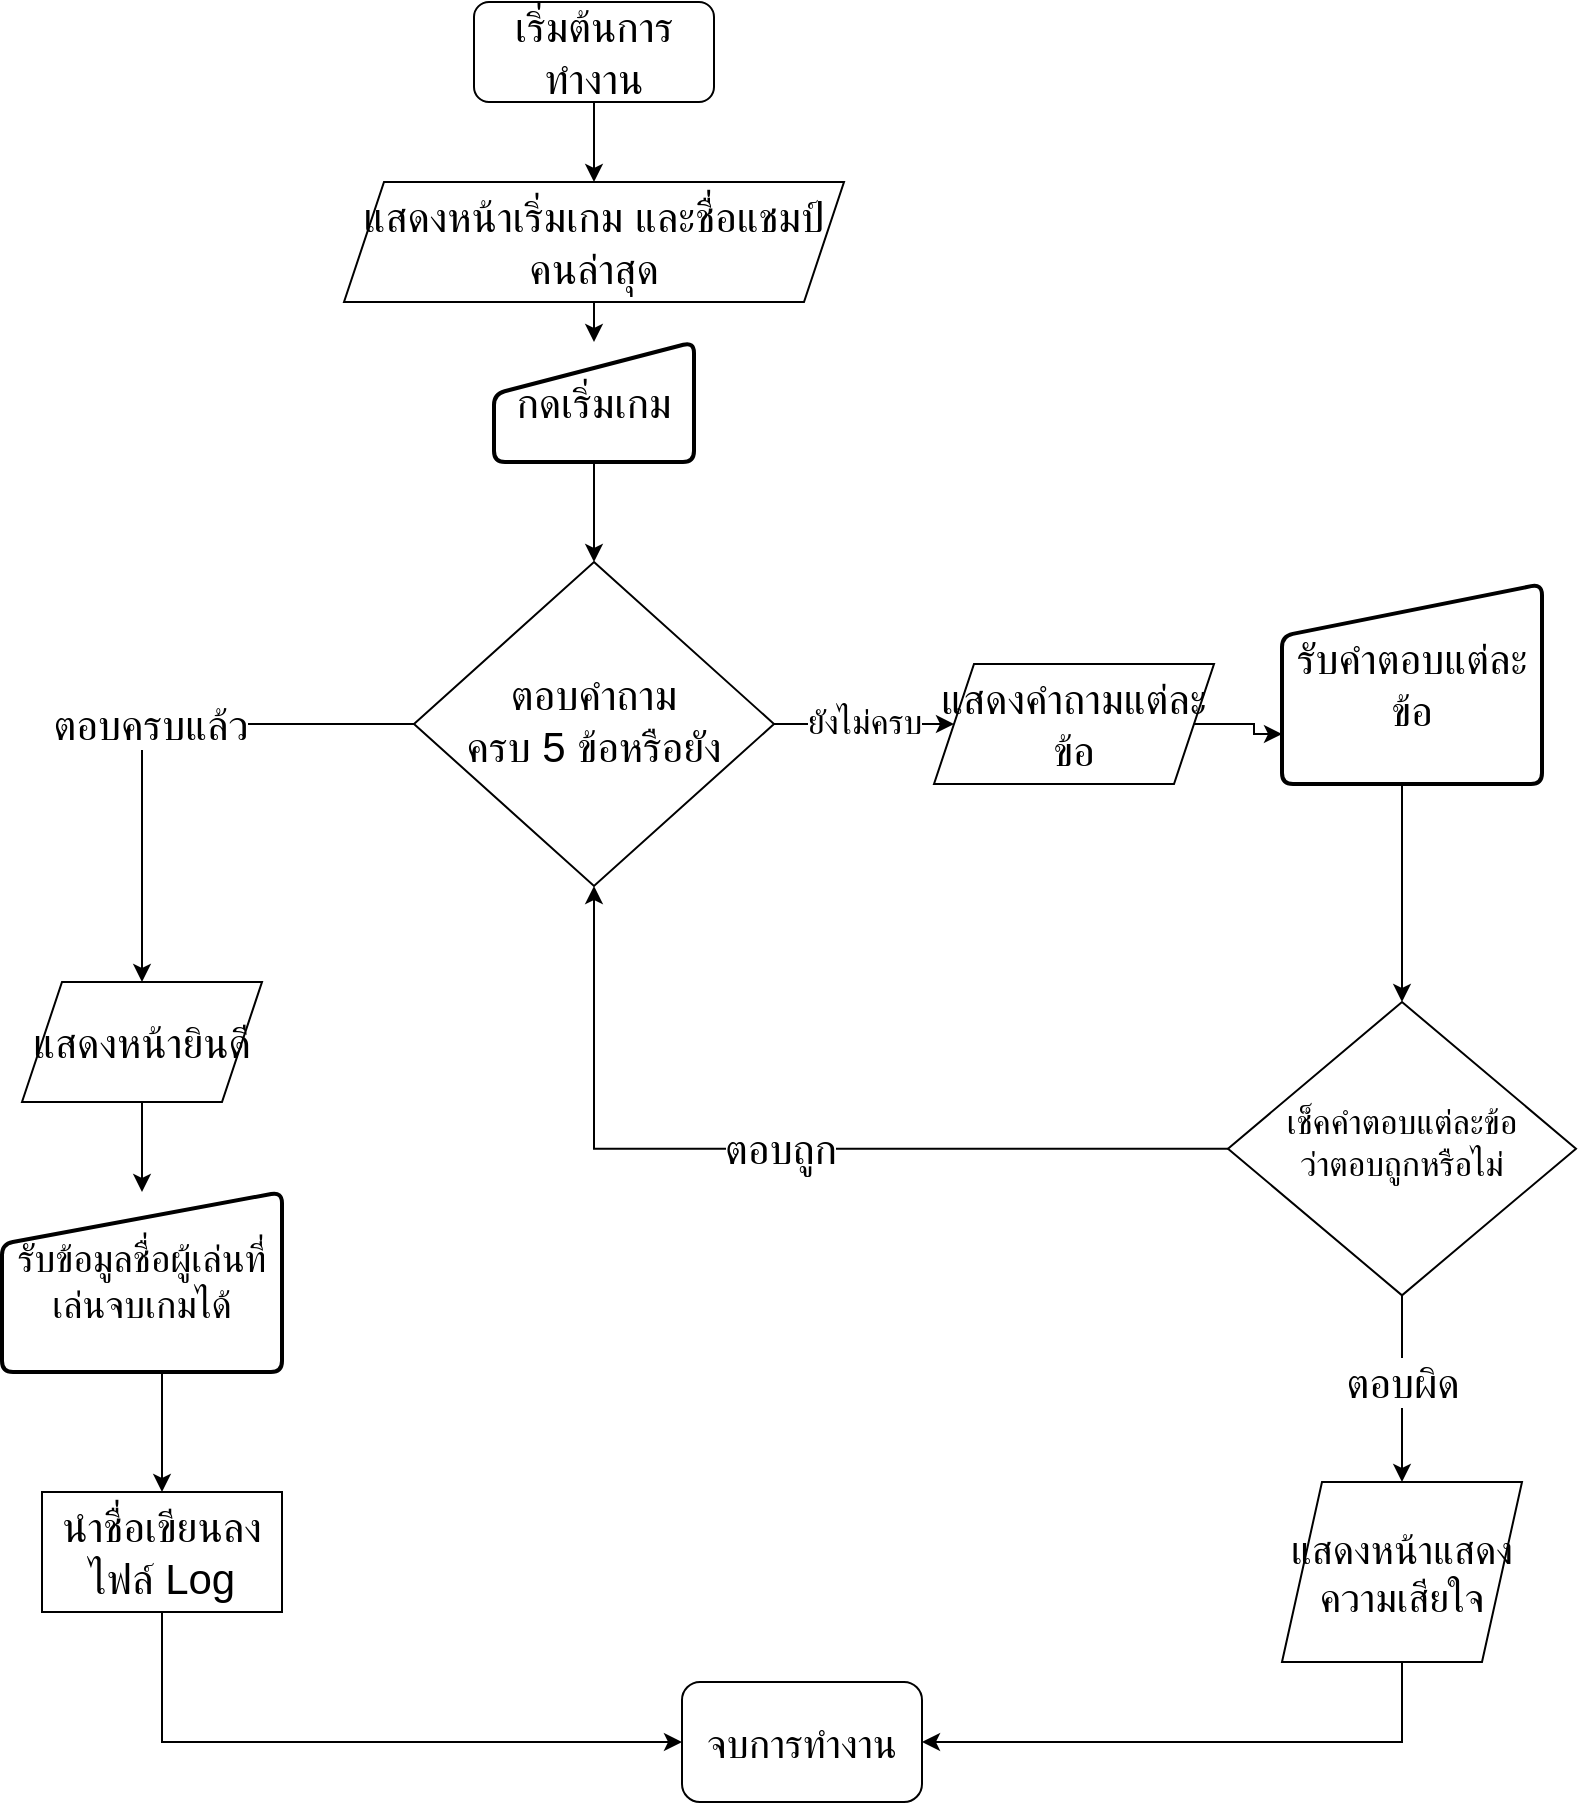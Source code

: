 <mxfile version="17.4.0" type="onedrive"><diagram id="C5RBs43oDa-KdzZeNtuy" name="Page-1"><mxGraphModel grid="1" page="1" gridSize="10" guides="1" tooltips="1" connect="1" arrows="1" fold="1" pageScale="1" pageWidth="827" pageHeight="1169" math="0" shadow="0"><root><mxCell id="WIyWlLk6GJQsqaUBKTNV-0"/><mxCell id="WIyWlLk6GJQsqaUBKTNV-1" parent="WIyWlLk6GJQsqaUBKTNV-0"/><mxCell id="pV484TYNCVCzkqWQyxv5-1" value="" style="edgeStyle=orthogonalEdgeStyle;rounded=0;orthogonalLoop=1;jettySize=auto;html=1;entryX=0.5;entryY=0;entryDx=0;entryDy=0;" edge="1" parent="WIyWlLk6GJQsqaUBKTNV-1" source="WIyWlLk6GJQsqaUBKTNV-3" target="pV484TYNCVCzkqWQyxv5-3"><mxGeometry relative="1" as="geometry"><mxPoint x="350" y="120" as="targetPoint"/></mxGeometry></mxCell><mxCell id="WIyWlLk6GJQsqaUBKTNV-3" value="เริ่มต้นการทำงาน" style="rounded=1;whiteSpace=wrap;html=1;fontSize=21;glass=0;strokeWidth=1;shadow=0;" vertex="1" parent="WIyWlLk6GJQsqaUBKTNV-1"><mxGeometry x="260" y="30" width="120" height="50" as="geometry"/></mxCell><mxCell id="v_Z4Oy8Kj-9zcG9vDmYj-37" style="edgeStyle=elbowEdgeStyle;rounded=0;orthogonalLoop=1;jettySize=auto;html=1;exitX=0.5;exitY=1;exitDx=0;exitDy=0;entryX=0.5;entryY=0;entryDx=0;entryDy=0;" edge="1" parent="WIyWlLk6GJQsqaUBKTNV-1" source="v_Z4Oy8Kj-9zcG9vDmYj-45" target="v_Z4Oy8Kj-9zcG9vDmYj-10"><mxGeometry relative="1" as="geometry"><mxPoint x="584" y="345" as="sourcePoint"/><Array as="points"><mxPoint x="724" y="350"/></Array></mxGeometry></mxCell><mxCell id="v_Z4Oy8Kj-9zcG9vDmYj-33" value="ยังไม่ครบ" style="edgeStyle=elbowEdgeStyle;rounded=0;orthogonalLoop=1;jettySize=auto;html=1;exitX=1;exitY=0.5;exitDx=0;exitDy=0;fontSize=17;" edge="1" parent="WIyWlLk6GJQsqaUBKTNV-1" source="v_Z4Oy8Kj-9zcG9vDmYj-7" target="pV484TYNCVCzkqWQyxv5-5"><mxGeometry relative="1" as="geometry"><mxPoint x="524" y="314.828" as="targetPoint"/></mxGeometry></mxCell><mxCell id="v_Z4Oy8Kj-9zcG9vDmYj-42" value="ตอบครบแล้ว" style="edgeStyle=elbowEdgeStyle;rounded=0;orthogonalLoop=1;jettySize=auto;html=1;entryX=0.5;entryY=0;entryDx=0;entryDy=0;fontSize=21;" edge="1" parent="WIyWlLk6GJQsqaUBKTNV-1" source="v_Z4Oy8Kj-9zcG9vDmYj-7" target="pV484TYNCVCzkqWQyxv5-9"><mxGeometry relative="1" as="geometry"><mxPoint x="134" y="620" as="targetPoint"/><Array as="points"><mxPoint x="94" y="480"/></Array></mxGeometry></mxCell><mxCell id="v_Z4Oy8Kj-9zcG9vDmYj-7" value="ตอบคำถาม&lt;br style=&quot;font-size: 21px;&quot;&gt;ครบ 5 ข้อหรือยัง" style="rhombus;whiteSpace=wrap;html=1;shadow=0;fontFamily=Helvetica;fontSize=21;align=center;strokeWidth=1;spacing=6;spacingTop=-4;" vertex="1" parent="WIyWlLk6GJQsqaUBKTNV-1"><mxGeometry x="230" y="310" width="180" height="162" as="geometry"/></mxCell><mxCell id="v_Z4Oy8Kj-9zcG9vDmYj-39" value="ตอบผิด" style="edgeStyle=elbowEdgeStyle;rounded=0;orthogonalLoop=1;jettySize=auto;html=1;exitX=0.5;exitY=1;exitDx=0;exitDy=0;entryX=0.5;entryY=0;entryDx=0;entryDy=0;fontSize=21;" edge="1" parent="WIyWlLk6GJQsqaUBKTNV-1" source="v_Z4Oy8Kj-9zcG9vDmYj-10" target="pV484TYNCVCzkqWQyxv5-7"><mxGeometry x="-0.071" relative="1" as="geometry"><Array as="points"><mxPoint x="724" y="720"/><mxPoint x="614" y="740"/><mxPoint x="724" y="630"/></Array><mxPoint as="offset"/><mxPoint x="724" y="750" as="targetPoint"/></mxGeometry></mxCell><mxCell id="v_Z4Oy8Kj-9zcG9vDmYj-40" value="ตอบถูก" style="edgeStyle=elbowEdgeStyle;rounded=0;orthogonalLoop=1;jettySize=auto;html=1;exitX=0;exitY=0.5;exitDx=0;exitDy=0;entryX=0.5;entryY=1;entryDx=0;entryDy=0;fontSize=21;" edge="1" parent="WIyWlLk6GJQsqaUBKTNV-1" source="v_Z4Oy8Kj-9zcG9vDmYj-10" target="v_Z4Oy8Kj-9zcG9vDmYj-7"><mxGeometry relative="1" as="geometry"><Array as="points"><mxPoint x="320" y="550"/><mxPoint x="324" y="580"/><mxPoint x="364" y="420"/><mxPoint x="384" y="450"/><mxPoint x="394" y="450"/></Array></mxGeometry></mxCell><mxCell id="v_Z4Oy8Kj-9zcG9vDmYj-10" value="เช็คคำตอบแต่ละข้อ&lt;br style=&quot;font-size: 17px;&quot;&gt;ว่าตอบถูกหรือไม่" style="rhombus;whiteSpace=wrap;html=1;shadow=0;fontFamily=Helvetica;fontSize=17;align=center;strokeWidth=1;spacing=6;spacingTop=-4;" vertex="1" parent="WIyWlLk6GJQsqaUBKTNV-1"><mxGeometry x="637" y="530" width="174" height="146.67" as="geometry"/></mxCell><mxCell id="v_Z4Oy8Kj-9zcG9vDmYj-29" style="edgeStyle=elbowEdgeStyle;rounded=0;orthogonalLoop=1;jettySize=auto;html=1;exitX=0.5;exitY=1;exitDx=0;exitDy=0;" edge="1" parent="WIyWlLk6GJQsqaUBKTNV-1"><mxGeometry relative="1" as="geometry"><mxPoint x="686.5" y="685" as="sourcePoint"/><mxPoint x="686.5" y="685" as="targetPoint"/></mxGeometry></mxCell><mxCell id="v_Z4Oy8Kj-9zcG9vDmYj-51" value="" style="edgeStyle=elbowEdgeStyle;rounded=0;orthogonalLoop=1;jettySize=auto;html=1;" edge="1" parent="WIyWlLk6GJQsqaUBKTNV-1" source="v_Z4Oy8Kj-9zcG9vDmYj-44" target="v_Z4Oy8Kj-9zcG9vDmYj-50"><mxGeometry relative="1" as="geometry"/></mxCell><mxCell id="v_Z4Oy8Kj-9zcG9vDmYj-44" value="รับข้อมูลชื่อผู้เล่นที่เล่นจบเกมได้" style="html=1;strokeWidth=2;shape=manualInput;whiteSpace=wrap;rounded=1;size=26;arcSize=11;fontSize=19;" vertex="1" parent="WIyWlLk6GJQsqaUBKTNV-1"><mxGeometry x="24" y="625" width="140" height="90" as="geometry"/></mxCell><mxCell id="v_Z4Oy8Kj-9zcG9vDmYj-45" value="รับคำตอบแต่ละข้อ" style="html=1;strokeWidth=2;shape=manualInput;whiteSpace=wrap;rounded=1;size=26;arcSize=11;fontSize=21;" vertex="1" parent="WIyWlLk6GJQsqaUBKTNV-1"><mxGeometry x="664" y="321" width="130" height="100" as="geometry"/></mxCell><mxCell id="v_Z4Oy8Kj-9zcG9vDmYj-50" value="นำชื่อเขียนลงไฟล์ Log" style="rounded=0;whiteSpace=wrap;html=1;fontSize=21;" vertex="1" parent="WIyWlLk6GJQsqaUBKTNV-1"><mxGeometry x="44" y="775" width="120" height="60" as="geometry"/></mxCell><mxCell id="v_Z4Oy8Kj-9zcG9vDmYj-52" value="จบการทำงาน" style="rounded=1;whiteSpace=wrap;html=1;fontSize=20;" vertex="1" parent="WIyWlLk6GJQsqaUBKTNV-1"><mxGeometry x="364" y="870" width="120" height="60" as="geometry"/></mxCell><mxCell id="v_Z4Oy8Kj-9zcG9vDmYj-53" value="" style="edgeStyle=elbowEdgeStyle;elbow=horizontal;endArrow=classic;html=1;rounded=0;exitX=0.5;exitY=1;exitDx=0;exitDy=0;entryX=0;entryY=0.5;entryDx=0;entryDy=0;" edge="1" parent="WIyWlLk6GJQsqaUBKTNV-1" source="v_Z4Oy8Kj-9zcG9vDmYj-50" target="v_Z4Oy8Kj-9zcG9vDmYj-52"><mxGeometry width="50" height="50" relative="1" as="geometry"><mxPoint x="374" y="740" as="sourcePoint"/><mxPoint x="424" y="690" as="targetPoint"/><Array as="points"><mxPoint x="104" y="900"/><mxPoint x="204" y="900"/></Array></mxGeometry></mxCell><mxCell id="v_Z4Oy8Kj-9zcG9vDmYj-54" value="" style="edgeStyle=elbowEdgeStyle;elbow=horizontal;endArrow=classic;html=1;rounded=0;exitX=0.5;exitY=1;exitDx=0;exitDy=0;entryX=1;entryY=0.5;entryDx=0;entryDy=0;startArrow=none;" edge="1" parent="WIyWlLk6GJQsqaUBKTNV-1" source="pV484TYNCVCzkqWQyxv5-7" target="v_Z4Oy8Kj-9zcG9vDmYj-52"><mxGeometry width="50" height="50" relative="1" as="geometry"><mxPoint x="724" y="660" as="sourcePoint"/><mxPoint x="424" y="690" as="targetPoint"/><Array as="points"><mxPoint x="724" y="840"/><mxPoint x="614" y="800"/><mxPoint x="684" y="900"/></Array></mxGeometry></mxCell><mxCell id="pV484TYNCVCzkqWQyxv5-3" value="แสดงหน้าเริ่มเกม และชื่อแชมป์คนล่าสุด" style="shape=parallelogram;perimeter=parallelogramPerimeter;whiteSpace=wrap;html=1;fixedSize=1;fontSize=21;" vertex="1" parent="WIyWlLk6GJQsqaUBKTNV-1"><mxGeometry x="195" y="120" width="250" height="60" as="geometry"/></mxCell><mxCell id="pV484TYNCVCzkqWQyxv5-6" style="edgeStyle=orthogonalEdgeStyle;rounded=0;orthogonalLoop=1;jettySize=auto;html=1;entryX=0;entryY=0.75;entryDx=0;entryDy=0;" edge="1" parent="WIyWlLk6GJQsqaUBKTNV-1" source="pV484TYNCVCzkqWQyxv5-5" target="v_Z4Oy8Kj-9zcG9vDmYj-45"><mxGeometry relative="1" as="geometry"/></mxCell><mxCell id="pV484TYNCVCzkqWQyxv5-5" value="แสดงคำถามแต่ละข้อ" style="shape=parallelogram;perimeter=parallelogramPerimeter;whiteSpace=wrap;html=1;fixedSize=1;fontSize=21;" vertex="1" parent="WIyWlLk6GJQsqaUBKTNV-1"><mxGeometry x="490" y="361" width="140" height="60" as="geometry"/></mxCell><mxCell id="pV484TYNCVCzkqWQyxv5-7" value="&lt;span style=&quot;font-size: 20px;&quot;&gt;แสดงหน้าแสดงความเสียใจ&lt;/span&gt;" style="shape=parallelogram;perimeter=parallelogramPerimeter;whiteSpace=wrap;html=1;fixedSize=1;fontSize=20;" vertex="1" parent="WIyWlLk6GJQsqaUBKTNV-1"><mxGeometry x="664" y="770" width="120" height="90" as="geometry"/></mxCell><mxCell id="pV484TYNCVCzkqWQyxv5-10" style="edgeStyle=orthogonalEdgeStyle;rounded=0;orthogonalLoop=1;jettySize=auto;html=1;entryX=0.5;entryY=0;entryDx=0;entryDy=0;" edge="1" parent="WIyWlLk6GJQsqaUBKTNV-1" source="pV484TYNCVCzkqWQyxv5-9" target="v_Z4Oy8Kj-9zcG9vDmYj-44"><mxGeometry relative="1" as="geometry"/></mxCell><mxCell id="pV484TYNCVCzkqWQyxv5-9" value="แสดงหน้ายินดี" style="shape=parallelogram;perimeter=parallelogramPerimeter;whiteSpace=wrap;html=1;fixedSize=1;fontSize=21;" vertex="1" parent="WIyWlLk6GJQsqaUBKTNV-1"><mxGeometry x="34" y="520" width="120" height="60" as="geometry"/></mxCell><mxCell id="rrbDL--9FTopUPffXjuz-2" style="edgeStyle=orthogonalEdgeStyle;rounded=0;orthogonalLoop=1;jettySize=auto;html=1;fontSize=21;" edge="1" parent="WIyWlLk6GJQsqaUBKTNV-1" source="rrbDL--9FTopUPffXjuz-0" target="v_Z4Oy8Kj-9zcG9vDmYj-7"><mxGeometry relative="1" as="geometry"/></mxCell><mxCell id="rrbDL--9FTopUPffXjuz-0" value="กดเริ่มเกม" style="html=1;strokeWidth=2;shape=manualInput;whiteSpace=wrap;rounded=1;size=26;arcSize=11;fontSize=21;" vertex="1" parent="WIyWlLk6GJQsqaUBKTNV-1"><mxGeometry x="270" y="200" width="100" height="60" as="geometry"/></mxCell><mxCell id="rrbDL--9FTopUPffXjuz-1" value="" style="endArrow=classic;html=1;rounded=0;fontSize=21;exitX=0.5;exitY=1;exitDx=0;exitDy=0;entryX=0.5;entryY=0;entryDx=0;entryDy=0;" edge="1" parent="WIyWlLk6GJQsqaUBKTNV-1" source="pV484TYNCVCzkqWQyxv5-3" target="rrbDL--9FTopUPffXjuz-0"><mxGeometry width="50" height="50" relative="1" as="geometry"><mxPoint x="390" y="410" as="sourcePoint"/><mxPoint x="440" y="360" as="targetPoint"/></mxGeometry></mxCell></root></mxGraphModel></diagram></mxfile>